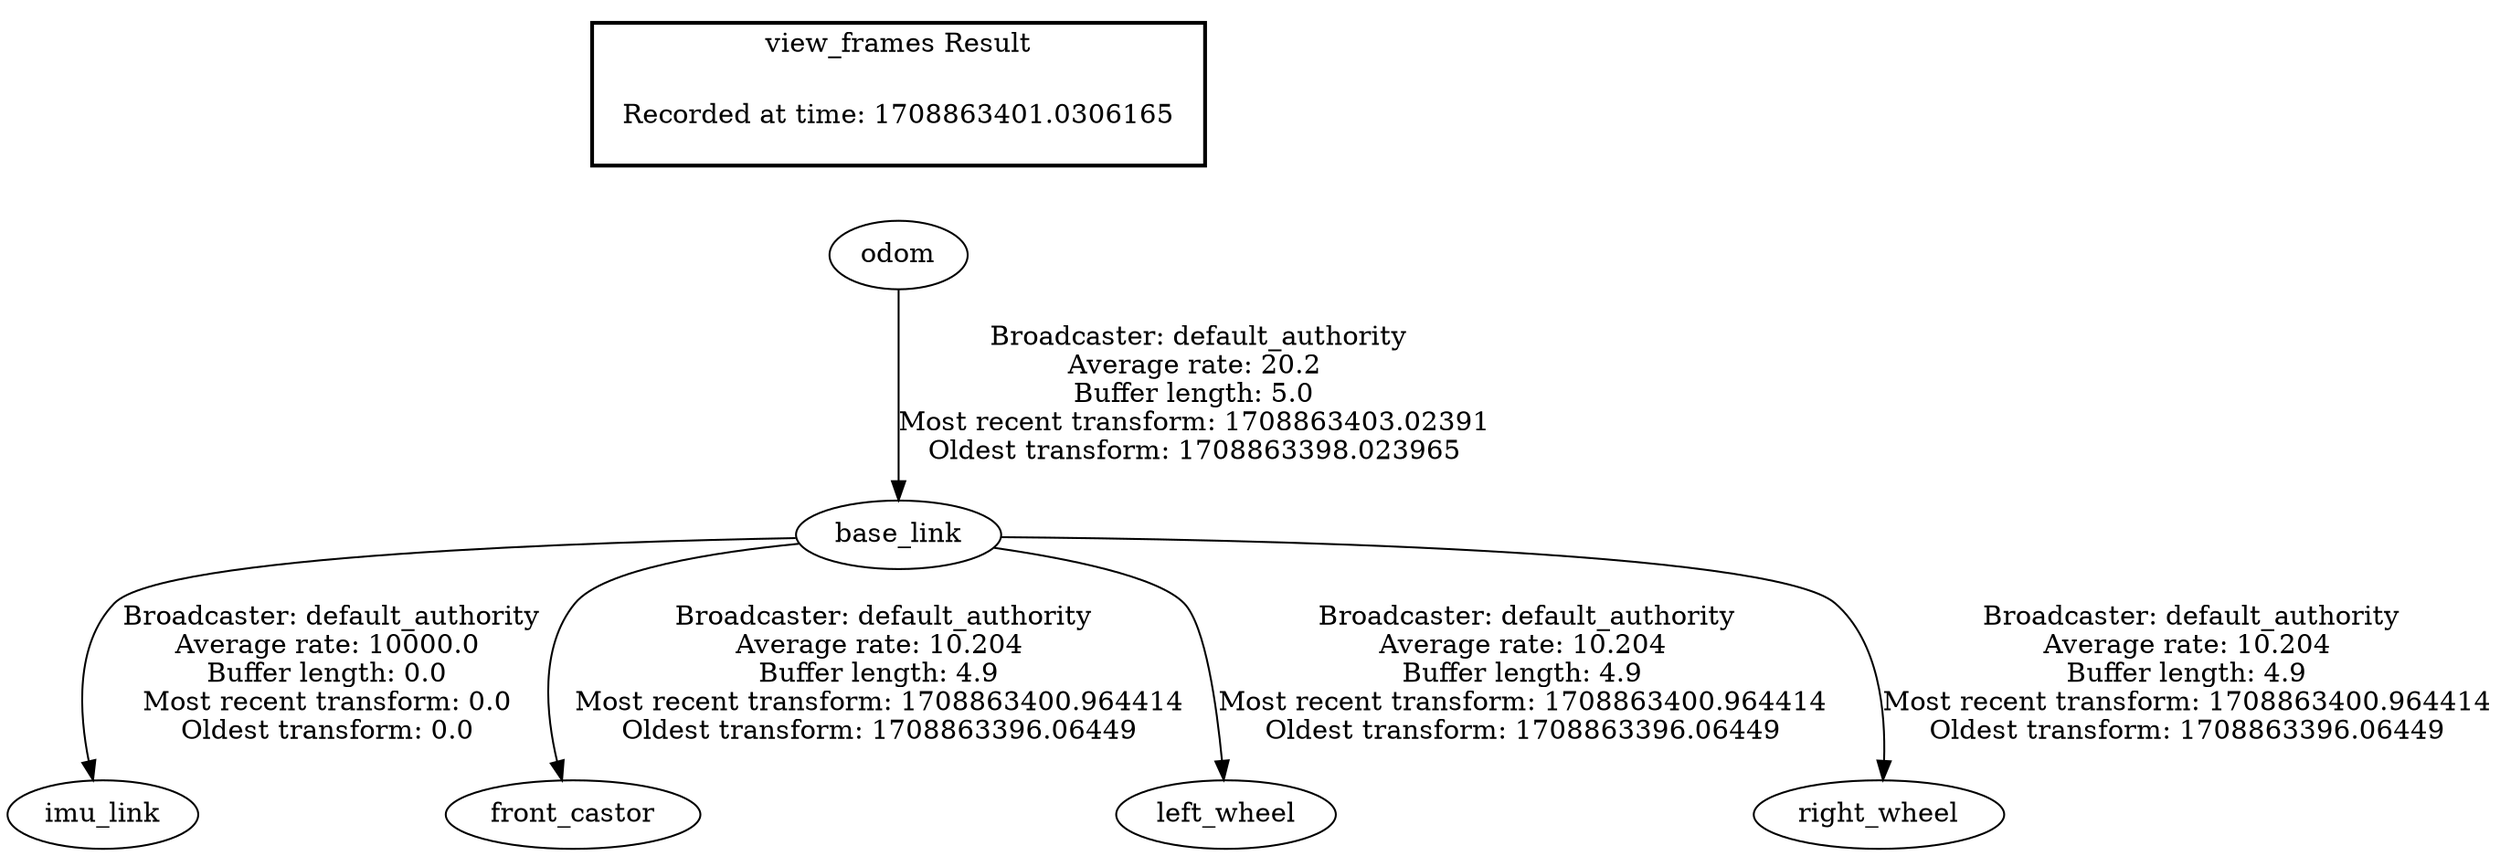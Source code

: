 digraph G {
"odom" -> "base_link"[label=" Broadcaster: default_authority\nAverage rate: 20.2\nBuffer length: 5.0\nMost recent transform: 1708863403.02391\nOldest transform: 1708863398.023965\n"];
"base_link" -> "imu_link"[label=" Broadcaster: default_authority\nAverage rate: 10000.0\nBuffer length: 0.0\nMost recent transform: 0.0\nOldest transform: 0.0\n"];
"base_link" -> "front_castor"[label=" Broadcaster: default_authority\nAverage rate: 10.204\nBuffer length: 4.9\nMost recent transform: 1708863400.964414\nOldest transform: 1708863396.06449\n"];
"base_link" -> "left_wheel"[label=" Broadcaster: default_authority\nAverage rate: 10.204\nBuffer length: 4.9\nMost recent transform: 1708863400.964414\nOldest transform: 1708863396.06449\n"];
"base_link" -> "right_wheel"[label=" Broadcaster: default_authority\nAverage rate: 10.204\nBuffer length: 4.9\nMost recent transform: 1708863400.964414\nOldest transform: 1708863396.06449\n"];
edge [style=invis];
 subgraph cluster_legend { style=bold; color=black; label ="view_frames Result";
"Recorded at time: 1708863401.0306165"[ shape=plaintext ] ;
}->"odom";
}